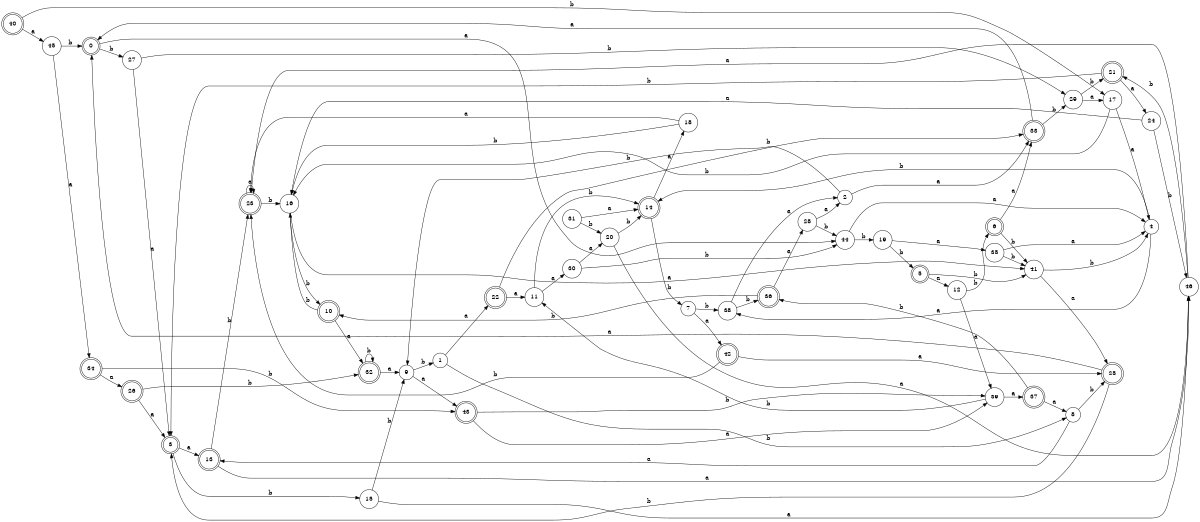digraph n38_7 {
__start0 [label="" shape="none"];

rankdir=LR;
size="8,5";

s0 [style="rounded,filled", color="black", fillcolor="white" shape="doublecircle", label="0"];
s1 [style="filled", color="black", fillcolor="white" shape="circle", label="1"];
s2 [style="filled", color="black", fillcolor="white" shape="circle", label="2"];
s3 [style="rounded,filled", color="black", fillcolor="white" shape="doublecircle", label="3"];
s4 [style="filled", color="black", fillcolor="white" shape="circle", label="4"];
s5 [style="rounded,filled", color="black", fillcolor="white" shape="doublecircle", label="5"];
s6 [style="rounded,filled", color="black", fillcolor="white" shape="doublecircle", label="6"];
s7 [style="filled", color="black", fillcolor="white" shape="circle", label="7"];
s8 [style="filled", color="black", fillcolor="white" shape="circle", label="8"];
s9 [style="filled", color="black", fillcolor="white" shape="circle", label="9"];
s10 [style="rounded,filled", color="black", fillcolor="white" shape="doublecircle", label="10"];
s11 [style="filled", color="black", fillcolor="white" shape="circle", label="11"];
s12 [style="filled", color="black", fillcolor="white" shape="circle", label="12"];
s13 [style="rounded,filled", color="black", fillcolor="white" shape="doublecircle", label="13"];
s14 [style="rounded,filled", color="black", fillcolor="white" shape="doublecircle", label="14"];
s15 [style="filled", color="black", fillcolor="white" shape="circle", label="15"];
s16 [style="filled", color="black", fillcolor="white" shape="circle", label="16"];
s17 [style="filled", color="black", fillcolor="white" shape="circle", label="17"];
s18 [style="filled", color="black", fillcolor="white" shape="circle", label="18"];
s19 [style="filled", color="black", fillcolor="white" shape="circle", label="19"];
s20 [style="filled", color="black", fillcolor="white" shape="circle", label="20"];
s21 [style="rounded,filled", color="black", fillcolor="white" shape="doublecircle", label="21"];
s22 [style="rounded,filled", color="black", fillcolor="white" shape="doublecircle", label="22"];
s23 [style="rounded,filled", color="black", fillcolor="white" shape="doublecircle", label="23"];
s24 [style="filled", color="black", fillcolor="white" shape="circle", label="24"];
s25 [style="rounded,filled", color="black", fillcolor="white" shape="doublecircle", label="25"];
s26 [style="rounded,filled", color="black", fillcolor="white" shape="doublecircle", label="26"];
s27 [style="filled", color="black", fillcolor="white" shape="circle", label="27"];
s28 [style="filled", color="black", fillcolor="white" shape="circle", label="28"];
s29 [style="filled", color="black", fillcolor="white" shape="circle", label="29"];
s30 [style="filled", color="black", fillcolor="white" shape="circle", label="30"];
s31 [style="filled", color="black", fillcolor="white" shape="circle", label="31"];
s32 [style="rounded,filled", color="black", fillcolor="white" shape="doublecircle", label="32"];
s33 [style="rounded,filled", color="black", fillcolor="white" shape="doublecircle", label="33"];
s34 [style="rounded,filled", color="black", fillcolor="white" shape="doublecircle", label="34"];
s35 [style="filled", color="black", fillcolor="white" shape="circle", label="35"];
s36 [style="rounded,filled", color="black", fillcolor="white" shape="doublecircle", label="36"];
s37 [style="rounded,filled", color="black", fillcolor="white" shape="doublecircle", label="37"];
s38 [style="filled", color="black", fillcolor="white" shape="circle", label="38"];
s39 [style="filled", color="black", fillcolor="white" shape="circle", label="39"];
s40 [style="rounded,filled", color="black", fillcolor="white" shape="doublecircle", label="40"];
s41 [style="filled", color="black", fillcolor="white" shape="circle", label="41"];
s42 [style="rounded,filled", color="black", fillcolor="white" shape="doublecircle", label="42"];
s43 [style="rounded,filled", color="black", fillcolor="white" shape="doublecircle", label="43"];
s44 [style="filled", color="black", fillcolor="white" shape="circle", label="44"];
s45 [style="filled", color="black", fillcolor="white" shape="circle", label="45"];
s46 [style="filled", color="black", fillcolor="white" shape="circle", label="46"];
s0 -> s44 [label="a"];
s0 -> s27 [label="b"];
s1 -> s22 [label="a"];
s1 -> s8 [label="b"];
s2 -> s33 [label="a"];
s2 -> s9 [label="b"];
s3 -> s13 [label="a"];
s3 -> s15 [label="b"];
s4 -> s38 [label="a"];
s4 -> s14 [label="b"];
s5 -> s12 [label="a"];
s5 -> s41 [label="b"];
s6 -> s33 [label="a"];
s6 -> s41 [label="b"];
s7 -> s42 [label="a"];
s7 -> s38 [label="b"];
s8 -> s13 [label="a"];
s8 -> s25 [label="b"];
s9 -> s43 [label="a"];
s9 -> s1 [label="b"];
s10 -> s32 [label="a"];
s10 -> s16 [label="b"];
s11 -> s30 [label="a"];
s11 -> s14 [label="b"];
s12 -> s39 [label="a"];
s12 -> s6 [label="b"];
s13 -> s46 [label="a"];
s13 -> s23 [label="b"];
s14 -> s18 [label="a"];
s14 -> s7 [label="b"];
s15 -> s46 [label="a"];
s15 -> s9 [label="b"];
s16 -> s41 [label="a"];
s16 -> s10 [label="b"];
s17 -> s4 [label="a"];
s17 -> s16 [label="b"];
s18 -> s23 [label="a"];
s18 -> s16 [label="b"];
s19 -> s35 [label="a"];
s19 -> s5 [label="b"];
s20 -> s46 [label="a"];
s20 -> s14 [label="b"];
s21 -> s24 [label="a"];
s21 -> s3 [label="b"];
s22 -> s11 [label="a"];
s22 -> s33 [label="b"];
s23 -> s23 [label="a"];
s23 -> s16 [label="b"];
s24 -> s16 [label="a"];
s24 -> s46 [label="b"];
s25 -> s0 [label="a"];
s25 -> s3 [label="b"];
s26 -> s3 [label="a"];
s26 -> s32 [label="b"];
s27 -> s3 [label="a"];
s27 -> s29 [label="b"];
s28 -> s2 [label="a"];
s28 -> s44 [label="b"];
s29 -> s17 [label="a"];
s29 -> s21 [label="b"];
s30 -> s20 [label="a"];
s30 -> s44 [label="b"];
s31 -> s14 [label="a"];
s31 -> s20 [label="b"];
s32 -> s9 [label="a"];
s32 -> s32 [label="b"];
s33 -> s0 [label="a"];
s33 -> s29 [label="b"];
s34 -> s26 [label="a"];
s34 -> s43 [label="b"];
s35 -> s4 [label="a"];
s35 -> s41 [label="b"];
s36 -> s28 [label="a"];
s36 -> s10 [label="b"];
s37 -> s8 [label="a"];
s37 -> s36 [label="b"];
s38 -> s2 [label="a"];
s38 -> s36 [label="b"];
s39 -> s37 [label="a"];
s39 -> s11 [label="b"];
s40 -> s45 [label="a"];
s40 -> s17 [label="b"];
s41 -> s25 [label="a"];
s41 -> s4 [label="b"];
s42 -> s25 [label="a"];
s42 -> s23 [label="b"];
s43 -> s39 [label="a"];
s43 -> s39 [label="b"];
s44 -> s4 [label="a"];
s44 -> s19 [label="b"];
s45 -> s34 [label="a"];
s45 -> s0 [label="b"];
s46 -> s23 [label="a"];
s46 -> s21 [label="b"];

}